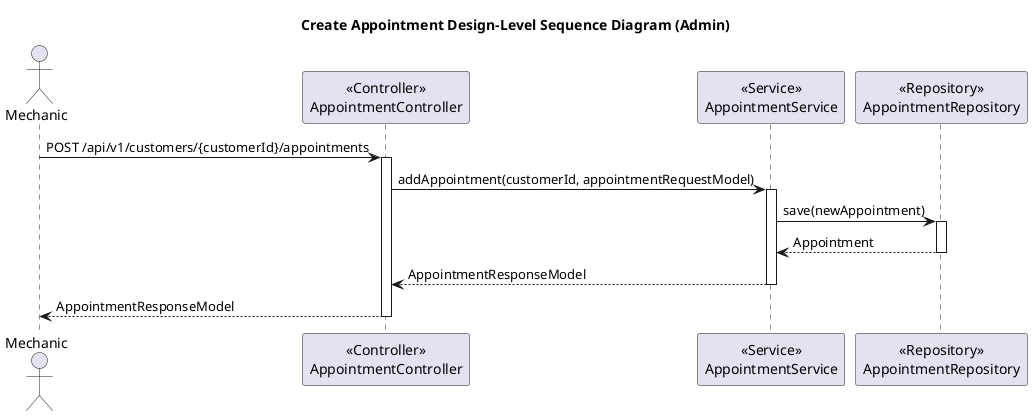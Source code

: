 @startuml
title Create Appointment Design-Level Sequence Diagram (Admin)

actor Mechanic

participant AppointmentController as "<<Controller>>\nAppointmentController"
participant AppointmentService as "<<Service>>\nAppointmentService"
participant AppointmentRepository as "<<Repository>>\nAppointmentRepository"

Mechanic -> AppointmentController: POST /api/v1/customers/{customerId}/appointments
activate AppointmentController

AppointmentController -> AppointmentService: addAppointment(customerId, appointmentRequestModel)
activate AppointmentService

AppointmentService -> AppointmentRepository: save(newAppointment)
activate AppointmentRepository

AppointmentRepository --> AppointmentService: Appointment
deactivate AppointmentRepository

AppointmentService --> AppointmentController: AppointmentResponseModel
deactivate AppointmentService

AppointmentController --> Mechanic: AppointmentResponseModel
deactivate AppointmentController
@enduml
